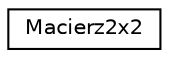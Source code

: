digraph "Graficzna hierarchia klas"
{
  edge [fontname="Helvetica",fontsize="10",labelfontname="Helvetica",labelfontsize="10"];
  node [fontname="Helvetica",fontsize="10",shape=record];
  rankdir="LR";
  Node1 [label="Macierz2x2",height=0.2,width=0.4,color="black", fillcolor="white", style="filled",URL="$class_macierz2x2.html"];
}
